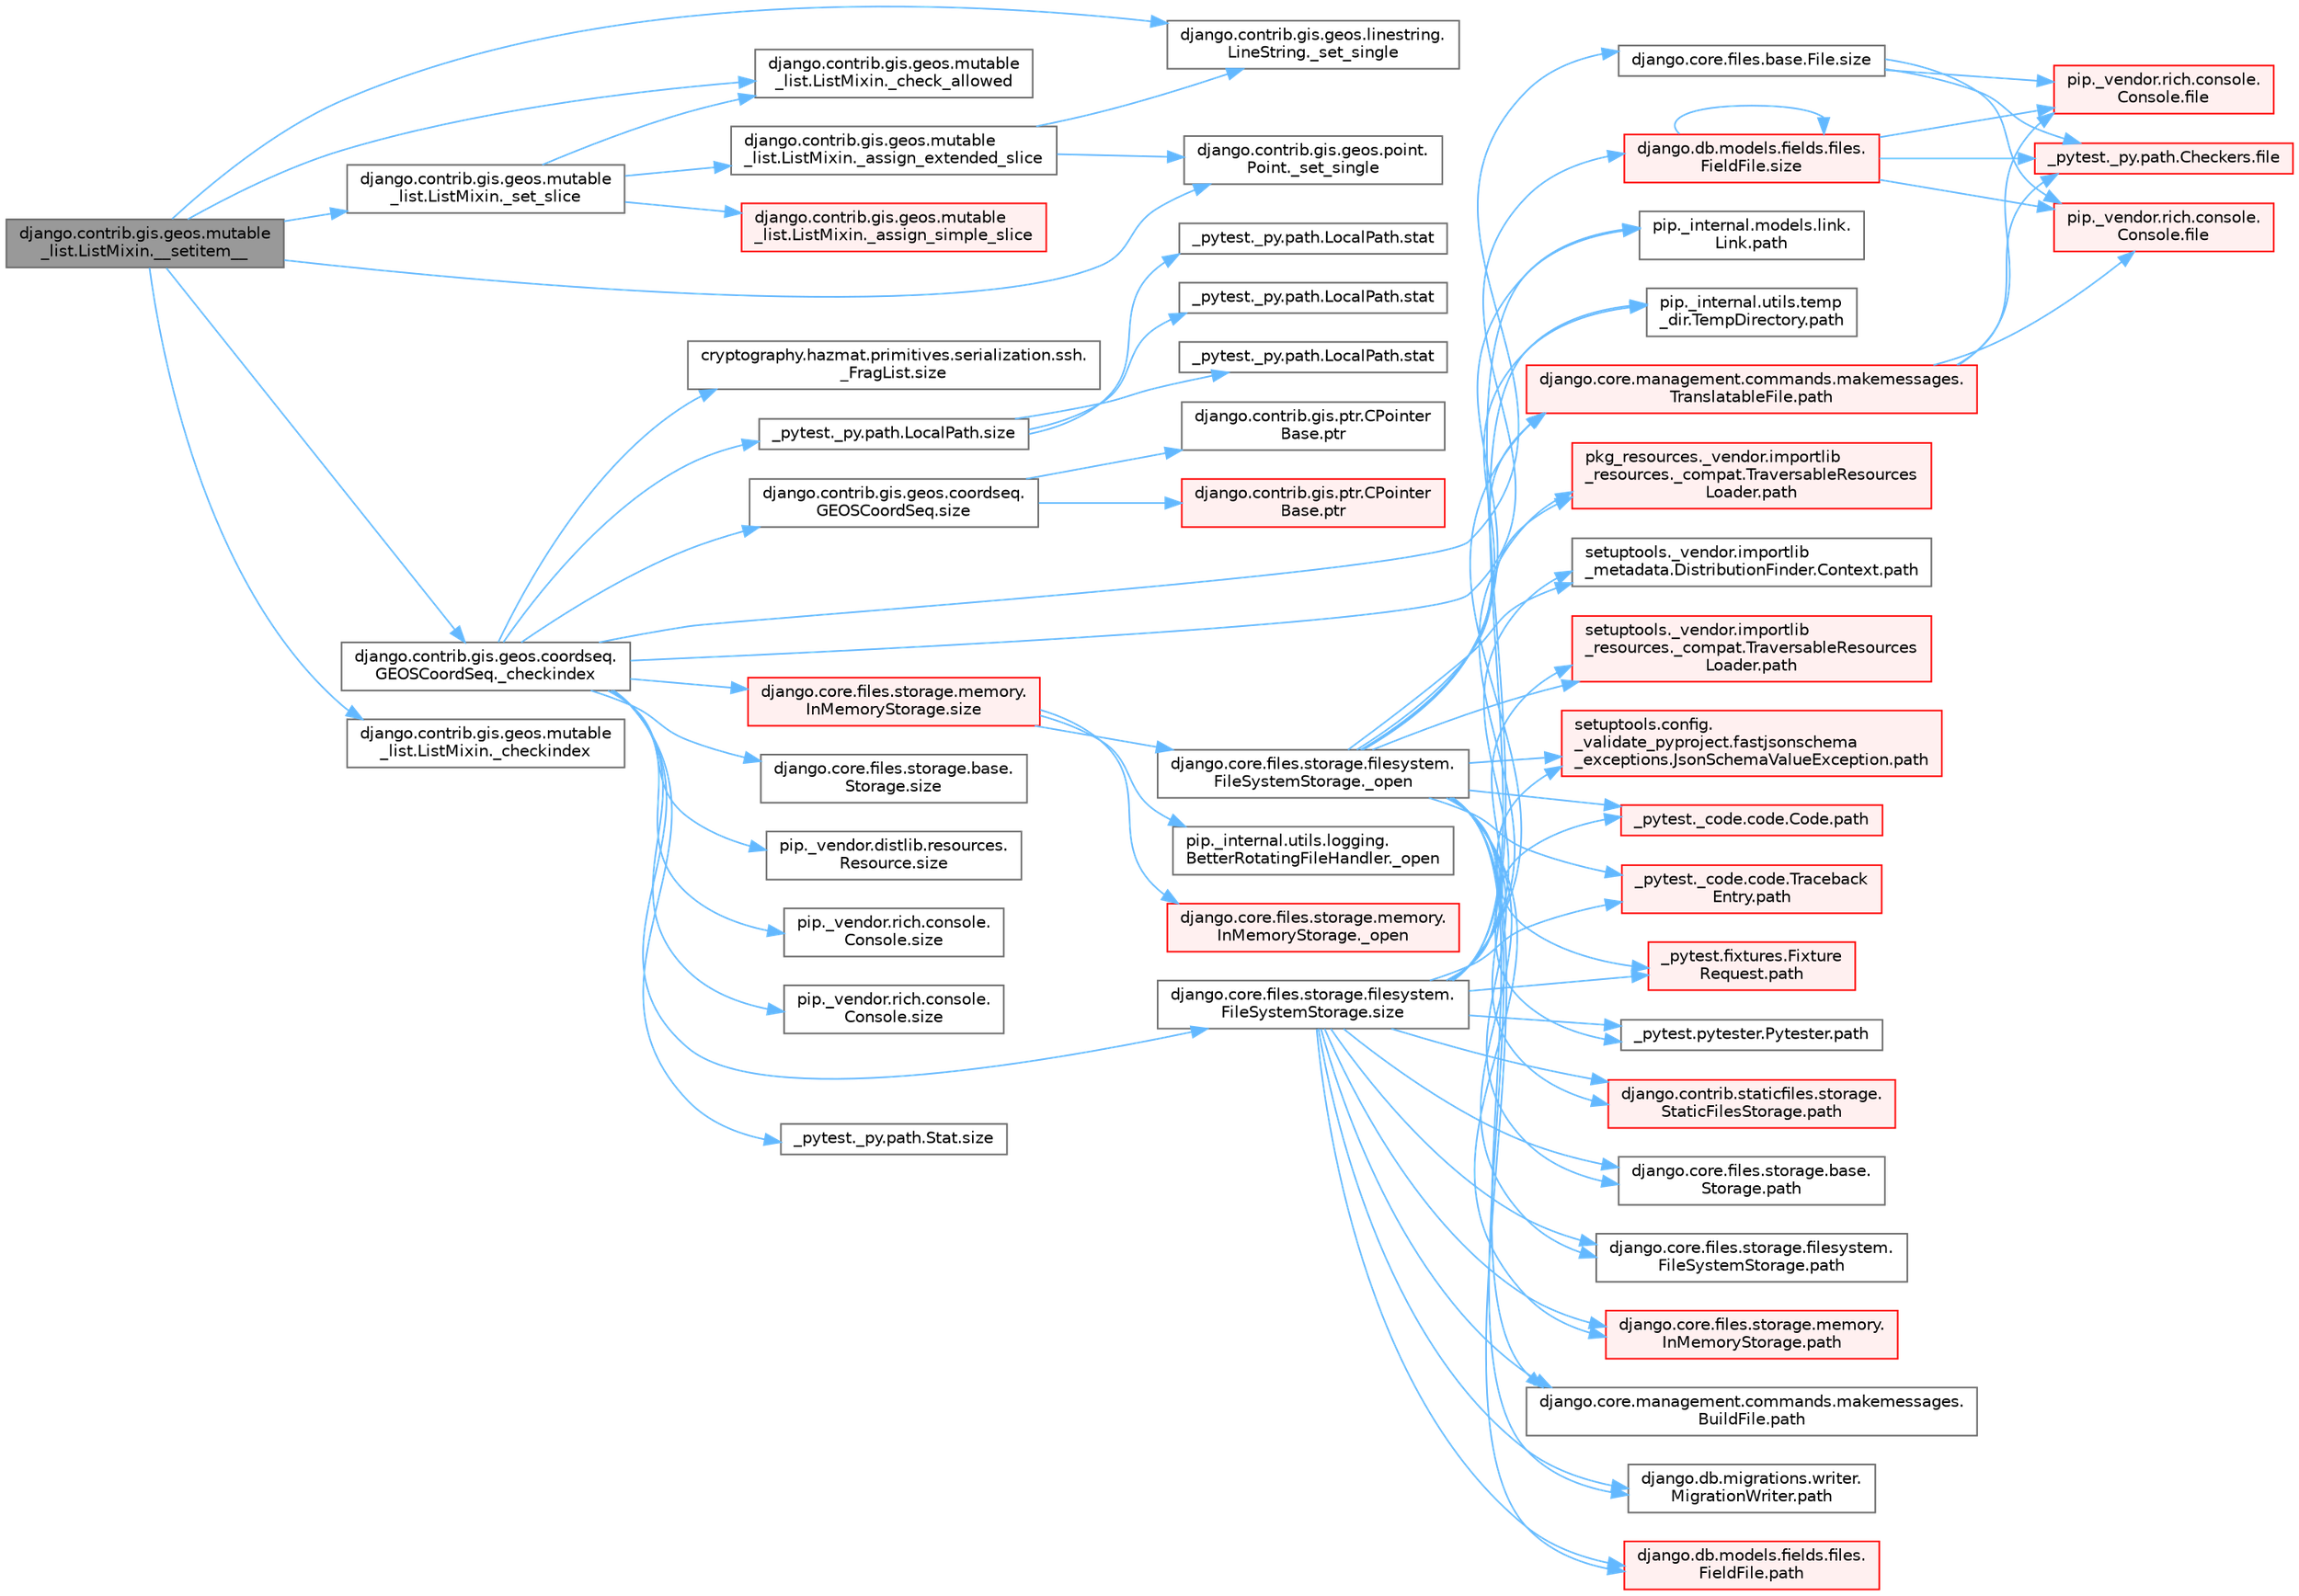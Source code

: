 digraph "django.contrib.gis.geos.mutable_list.ListMixin.__setitem__"
{
 // LATEX_PDF_SIZE
  bgcolor="transparent";
  edge [fontname=Helvetica,fontsize=10,labelfontname=Helvetica,labelfontsize=10];
  node [fontname=Helvetica,fontsize=10,shape=box,height=0.2,width=0.4];
  rankdir="LR";
  Node1 [id="Node000001",label="django.contrib.gis.geos.mutable\l_list.ListMixin.__setitem__",height=0.2,width=0.4,color="gray40", fillcolor="grey60", style="filled", fontcolor="black",tooltip=" "];
  Node1 -> Node2 [id="edge1_Node000001_Node000002",color="steelblue1",style="solid",tooltip=" "];
  Node2 [id="Node000002",label="django.contrib.gis.geos.mutable\l_list.ListMixin._check_allowed",height=0.2,width=0.4,color="grey40", fillcolor="white", style="filled",URL="$classdjango_1_1contrib_1_1gis_1_1geos_1_1mutable__list_1_1_list_mixin.html#a62d8b6160aade03dfe3205ead4693b51",tooltip=" "];
  Node1 -> Node3 [id="edge2_Node000001_Node000003",color="steelblue1",style="solid",tooltip=" "];
  Node3 [id="Node000003",label="django.contrib.gis.geos.coordseq.\lGEOSCoordSeq._checkindex",height=0.2,width=0.4,color="grey40", fillcolor="white", style="filled",URL="$classdjango_1_1contrib_1_1gis_1_1geos_1_1coordseq_1_1_g_e_o_s_coord_seq.html#a76e93e44dd2aa42a576be1200e364bf4",tooltip=" "];
  Node3 -> Node4 [id="edge3_Node000003_Node000004",color="steelblue1",style="solid",tooltip=" "];
  Node4 [id="Node000004",label="_pytest._py.path.LocalPath.size",height=0.2,width=0.4,color="grey40", fillcolor="white", style="filled",URL="$class__pytest_1_1__py_1_1path_1_1_local_path.html#a01312293d7ed99c7153402aa1c228012",tooltip=" "];
  Node4 -> Node5 [id="edge4_Node000004_Node000005",color="steelblue1",style="solid",tooltip=" "];
  Node5 [id="Node000005",label="_pytest._py.path.LocalPath.stat",height=0.2,width=0.4,color="grey40", fillcolor="white", style="filled",URL="$class__pytest_1_1__py_1_1path_1_1_local_path.html#a145ecd9c3ed3cd34920b230208085c2c",tooltip=" "];
  Node4 -> Node6 [id="edge5_Node000004_Node000006",color="steelblue1",style="solid",tooltip=" "];
  Node6 [id="Node000006",label="_pytest._py.path.LocalPath.stat",height=0.2,width=0.4,color="grey40", fillcolor="white", style="filled",URL="$class__pytest_1_1__py_1_1path_1_1_local_path.html#a9154d645f61377b8d03ec6dc645b748e",tooltip=" "];
  Node4 -> Node7 [id="edge6_Node000004_Node000007",color="steelblue1",style="solid",tooltip=" "];
  Node7 [id="Node000007",label="_pytest._py.path.LocalPath.stat",height=0.2,width=0.4,color="grey40", fillcolor="white", style="filled",URL="$class__pytest_1_1__py_1_1path_1_1_local_path.html#af160fd9c49c4eaf2024f17cea3a726a8",tooltip=" "];
  Node3 -> Node8 [id="edge7_Node000003_Node000008",color="steelblue1",style="solid",tooltip=" "];
  Node8 [id="Node000008",label="_pytest._py.path.Stat.size",height=0.2,width=0.4,color="grey40", fillcolor="white", style="filled",URL="$class__pytest_1_1__py_1_1path_1_1_stat.html#a206ba7bd29fc72352b3af66d7a7aafef",tooltip=" "];
  Node3 -> Node9 [id="edge8_Node000003_Node000009",color="steelblue1",style="solid",tooltip=" "];
  Node9 [id="Node000009",label="cryptography.hazmat.primitives.serialization.ssh.\l_FragList.size",height=0.2,width=0.4,color="grey40", fillcolor="white", style="filled",URL="$classcryptography_1_1hazmat_1_1primitives_1_1serialization_1_1ssh_1_1___frag_list.html#a7e9d0a2bab129dc613ec19fe73f24252",tooltip=" "];
  Node3 -> Node10 [id="edge9_Node000003_Node000010",color="steelblue1",style="solid",tooltip=" "];
  Node10 [id="Node000010",label="django.contrib.gis.geos.coordseq.\lGEOSCoordSeq.size",height=0.2,width=0.4,color="grey40", fillcolor="white", style="filled",URL="$classdjango_1_1contrib_1_1gis_1_1geos_1_1coordseq_1_1_g_e_o_s_coord_seq.html#a918c80def6f7235c7da41e8aaf614fa6",tooltip=" "];
  Node10 -> Node11 [id="edge10_Node000010_Node000011",color="steelblue1",style="solid",tooltip=" "];
  Node11 [id="Node000011",label="django.contrib.gis.ptr.CPointer\lBase.ptr",height=0.2,width=0.4,color="red", fillcolor="#FFF0F0", style="filled",URL="$classdjango_1_1contrib_1_1gis_1_1ptr_1_1_c_pointer_base.html#a55873c889d27c42497c5a832c24e041b",tooltip=" "];
  Node10 -> Node13 [id="edge11_Node000010_Node000013",color="steelblue1",style="solid",tooltip=" "];
  Node13 [id="Node000013",label="django.contrib.gis.ptr.CPointer\lBase.ptr",height=0.2,width=0.4,color="grey40", fillcolor="white", style="filled",URL="$classdjango_1_1contrib_1_1gis_1_1ptr_1_1_c_pointer_base.html#a73d2e45828ab4d985549c571852996fa",tooltip=" "];
  Node3 -> Node14 [id="edge12_Node000003_Node000014",color="steelblue1",style="solid",tooltip=" "];
  Node14 [id="Node000014",label="django.core.files.base.File.size",height=0.2,width=0.4,color="grey40", fillcolor="white", style="filled",URL="$classdjango_1_1core_1_1files_1_1base_1_1_file.html#abe624c2bbb9a5c895e8d99ec7de4fd3d",tooltip=" "];
  Node14 -> Node15 [id="edge13_Node000014_Node000015",color="steelblue1",style="solid",tooltip=" "];
  Node15 [id="Node000015",label="_pytest._py.path.Checkers.file",height=0.2,width=0.4,color="red", fillcolor="#FFF0F0", style="filled",URL="$class__pytest_1_1__py_1_1path_1_1_checkers.html#a53705ca38cbf2fb29d34914af4b5003d",tooltip=" "];
  Node14 -> Node17 [id="edge14_Node000014_Node000017",color="steelblue1",style="solid",tooltip=" "];
  Node17 [id="Node000017",label="pip._vendor.rich.console.\lConsole.file",height=0.2,width=0.4,color="red", fillcolor="#FFF0F0", style="filled",URL="$classpip_1_1__vendor_1_1rich_1_1console_1_1_console.html#af37c1c8bfe4a9b4dcd3b0ff2d14357bf",tooltip=" "];
  Node14 -> Node21 [id="edge15_Node000014_Node000021",color="steelblue1",style="solid",tooltip=" "];
  Node21 [id="Node000021",label="pip._vendor.rich.console.\lConsole.file",height=0.2,width=0.4,color="red", fillcolor="#FFF0F0", style="filled",URL="$classpip_1_1__vendor_1_1rich_1_1console_1_1_console.html#aeea14249658b94049a5be89c15fd5bc1",tooltip=" "];
  Node3 -> Node22 [id="edge16_Node000003_Node000022",color="steelblue1",style="solid",tooltip=" "];
  Node22 [id="Node000022",label="django.core.files.storage.base.\lStorage.size",height=0.2,width=0.4,color="grey40", fillcolor="white", style="filled",URL="$classdjango_1_1core_1_1files_1_1storage_1_1base_1_1_storage.html#a135bb0f4147e20b20d038cdc2304dd78",tooltip=" "];
  Node3 -> Node23 [id="edge17_Node000003_Node000023",color="steelblue1",style="solid",tooltip=" "];
  Node23 [id="Node000023",label="django.core.files.storage.filesystem.\lFileSystemStorage.size",height=0.2,width=0.4,color="grey40", fillcolor="white", style="filled",URL="$classdjango_1_1core_1_1files_1_1storage_1_1filesystem_1_1_file_system_storage.html#a6e5dbaebdedc839f8a2869922a7181de",tooltip=" "];
  Node23 -> Node24 [id="edge18_Node000023_Node000024",color="steelblue1",style="solid",tooltip=" "];
  Node24 [id="Node000024",label="_pytest._code.code.Code.path",height=0.2,width=0.4,color="red", fillcolor="#FFF0F0", style="filled",URL="$class__pytest_1_1__code_1_1code_1_1_code.html#a1dae55e90750fe77c7517f806a14d864",tooltip=" "];
  Node23 -> Node35 [id="edge19_Node000023_Node000035",color="steelblue1",style="solid",tooltip=" "];
  Node35 [id="Node000035",label="_pytest._code.code.Traceback\lEntry.path",height=0.2,width=0.4,color="red", fillcolor="#FFF0F0", style="filled",URL="$class__pytest_1_1__code_1_1code_1_1_traceback_entry.html#a5a88b9ae4623733566450a9e7d8387c0",tooltip=" "];
  Node23 -> Node37 [id="edge20_Node000023_Node000037",color="steelblue1",style="solid",tooltip=" "];
  Node37 [id="Node000037",label="_pytest.fixtures.Fixture\lRequest.path",height=0.2,width=0.4,color="red", fillcolor="#FFF0F0", style="filled",URL="$class__pytest_1_1fixtures_1_1_fixture_request.html#a6f6db59812d121b54cd67d5e434e1451",tooltip=" "];
  Node23 -> Node43 [id="edge21_Node000023_Node000043",color="steelblue1",style="solid",tooltip=" "];
  Node43 [id="Node000043",label="_pytest.pytester.Pytester.path",height=0.2,width=0.4,color="grey40", fillcolor="white", style="filled",URL="$class__pytest_1_1pytester_1_1_pytester.html#a403c804f74a87f5e5705774fa896cc1f",tooltip=" "];
  Node23 -> Node44 [id="edge22_Node000023_Node000044",color="steelblue1",style="solid",tooltip=" "];
  Node44 [id="Node000044",label="django.contrib.staticfiles.storage.\lStaticFilesStorage.path",height=0.2,width=0.4,color="red", fillcolor="#FFF0F0", style="filled",URL="$classdjango_1_1contrib_1_1staticfiles_1_1storage_1_1_static_files_storage.html#a4e96cc92fbde7423d1b74f3a50fc0bf6",tooltip=" "];
  Node23 -> Node481 [id="edge23_Node000023_Node000481",color="steelblue1",style="solid",tooltip=" "];
  Node481 [id="Node000481",label="django.core.files.storage.base.\lStorage.path",height=0.2,width=0.4,color="grey40", fillcolor="white", style="filled",URL="$classdjango_1_1core_1_1files_1_1storage_1_1base_1_1_storage.html#a9be8d49a55131dbbab2c5fd57f7e772c",tooltip=" "];
  Node23 -> Node482 [id="edge24_Node000023_Node000482",color="steelblue1",style="solid",tooltip=" "];
  Node482 [id="Node000482",label="django.core.files.storage.filesystem.\lFileSystemStorage.path",height=0.2,width=0.4,color="grey40", fillcolor="white", style="filled",URL="$classdjango_1_1core_1_1files_1_1storage_1_1filesystem_1_1_file_system_storage.html#abf8a7e88eedec3e1b2ea965cc0858d17",tooltip=" "];
  Node23 -> Node483 [id="edge25_Node000023_Node000483",color="steelblue1",style="solid",tooltip=" "];
  Node483 [id="Node000483",label="django.core.files.storage.memory.\lInMemoryStorage.path",height=0.2,width=0.4,color="red", fillcolor="#FFF0F0", style="filled",URL="$classdjango_1_1core_1_1files_1_1storage_1_1memory_1_1_in_memory_storage.html#a466c8e28fd11839318d2e4454b8ef89f",tooltip=" "];
  Node23 -> Node487 [id="edge26_Node000023_Node000487",color="steelblue1",style="solid",tooltip=" "];
  Node487 [id="Node000487",label="django.core.management.commands.makemessages.\lBuildFile.path",height=0.2,width=0.4,color="grey40", fillcolor="white", style="filled",URL="$classdjango_1_1core_1_1management_1_1commands_1_1makemessages_1_1_build_file.html#ac06388718e902543bc00a7c6565105fc",tooltip=" "];
  Node23 -> Node488 [id="edge27_Node000023_Node000488",color="steelblue1",style="solid",tooltip=" "];
  Node488 [id="Node000488",label="django.core.management.commands.makemessages.\lTranslatableFile.path",height=0.2,width=0.4,color="red", fillcolor="#FFF0F0", style="filled",URL="$classdjango_1_1core_1_1management_1_1commands_1_1makemessages_1_1_translatable_file.html#ad851d5e6b8a65f5915ccfd4a30fb8026",tooltip=" "];
  Node488 -> Node15 [id="edge28_Node000488_Node000015",color="steelblue1",style="solid",tooltip=" "];
  Node488 -> Node17 [id="edge29_Node000488_Node000017",color="steelblue1",style="solid",tooltip=" "];
  Node488 -> Node21 [id="edge30_Node000488_Node000021",color="steelblue1",style="solid",tooltip=" "];
  Node23 -> Node489 [id="edge31_Node000023_Node000489",color="steelblue1",style="solid",tooltip=" "];
  Node489 [id="Node000489",label="django.db.migrations.writer.\lMigrationWriter.path",height=0.2,width=0.4,color="grey40", fillcolor="white", style="filled",URL="$classdjango_1_1db_1_1migrations_1_1writer_1_1_migration_writer.html#a45469d67e8f80996c982470d36136184",tooltip=" "];
  Node23 -> Node490 [id="edge32_Node000023_Node000490",color="steelblue1",style="solid",tooltip=" "];
  Node490 [id="Node000490",label="django.db.models.fields.files.\lFieldFile.path",height=0.2,width=0.4,color="red", fillcolor="#FFF0F0", style="filled",URL="$classdjango_1_1db_1_1models_1_1fields_1_1files_1_1_field_file.html#ae91c4ed0643fb9bd8959d0db8eb44f80",tooltip=" "];
  Node23 -> Node586 [id="edge33_Node000023_Node000586",color="steelblue1",style="solid",tooltip=" "];
  Node586 [id="Node000586",label="pip._internal.models.link.\lLink.path",height=0.2,width=0.4,color="grey40", fillcolor="white", style="filled",URL="$classpip_1_1__internal_1_1models_1_1link_1_1_link.html#a30f454216dcb615e3ed986238490f180",tooltip=" "];
  Node23 -> Node587 [id="edge34_Node000023_Node000587",color="steelblue1",style="solid",tooltip=" "];
  Node587 [id="Node000587",label="pip._internal.utils.temp\l_dir.TempDirectory.path",height=0.2,width=0.4,color="grey40", fillcolor="white", style="filled",URL="$classpip_1_1__internal_1_1utils_1_1temp__dir_1_1_temp_directory.html#afe6b2d95c070c6570957de5696ff3a6e",tooltip=" "];
  Node23 -> Node588 [id="edge35_Node000023_Node000588",color="steelblue1",style="solid",tooltip=" "];
  Node588 [id="Node000588",label="pkg_resources._vendor.importlib\l_resources._compat.TraversableResources\lLoader.path",height=0.2,width=0.4,color="red", fillcolor="#FFF0F0", style="filled",URL="$classpkg__resources_1_1__vendor_1_1importlib__resources_1_1__compat_1_1_traversable_resources_loader.html#acfc17872a53cbe02f6c34eda2bb162f2",tooltip=" "];
  Node23 -> Node590 [id="edge36_Node000023_Node000590",color="steelblue1",style="solid",tooltip=" "];
  Node590 [id="Node000590",label="setuptools._vendor.importlib\l_metadata.DistributionFinder.Context.path",height=0.2,width=0.4,color="grey40", fillcolor="white", style="filled",URL="$classsetuptools_1_1__vendor_1_1importlib__metadata_1_1_distribution_finder_1_1_context.html#a84a429ddce40738ea5c0edb53799ee8d",tooltip=" "];
  Node23 -> Node591 [id="edge37_Node000023_Node000591",color="steelblue1",style="solid",tooltip=" "];
  Node591 [id="Node000591",label="setuptools._vendor.importlib\l_resources._compat.TraversableResources\lLoader.path",height=0.2,width=0.4,color="red", fillcolor="#FFF0F0", style="filled",URL="$classsetuptools_1_1__vendor_1_1importlib__resources_1_1__compat_1_1_traversable_resources_loader.html#a9b9cf5b6723d48f7a779b6ae71d53699",tooltip=" "];
  Node23 -> Node592 [id="edge38_Node000023_Node000592",color="steelblue1",style="solid",tooltip=" "];
  Node592 [id="Node000592",label="setuptools.config.\l_validate_pyproject.fastjsonschema\l_exceptions.JsonSchemaValueException.path",height=0.2,width=0.4,color="red", fillcolor="#FFF0F0", style="filled",URL="$classsetuptools_1_1config_1_1__validate__pyproject_1_1fastjsonschema__exceptions_1_1_json_schema_value_exception.html#a59179b3d1dc16c7087530bbc10bcf857",tooltip=" "];
  Node3 -> Node1813 [id="edge39_Node000003_Node001813",color="steelblue1",style="solid",tooltip=" "];
  Node1813 [id="Node001813",label="django.core.files.storage.memory.\lInMemoryStorage.size",height=0.2,width=0.4,color="red", fillcolor="#FFF0F0", style="filled",URL="$classdjango_1_1core_1_1files_1_1storage_1_1memory_1_1_in_memory_storage.html#ac6691324035626377fb3989472a673be",tooltip=" "];
  Node1813 -> Node480 [id="edge40_Node001813_Node000480",color="steelblue1",style="solid",tooltip=" "];
  Node480 [id="Node000480",label="django.core.files.storage.filesystem.\lFileSystemStorage._open",height=0.2,width=0.4,color="grey40", fillcolor="white", style="filled",URL="$classdjango_1_1core_1_1files_1_1storage_1_1filesystem_1_1_file_system_storage.html#ae445f45c773bb251ff7fe2250623a527",tooltip=" "];
  Node480 -> Node24 [id="edge41_Node000480_Node000024",color="steelblue1",style="solid",tooltip=" "];
  Node480 -> Node35 [id="edge42_Node000480_Node000035",color="steelblue1",style="solid",tooltip=" "];
  Node480 -> Node37 [id="edge43_Node000480_Node000037",color="steelblue1",style="solid",tooltip=" "];
  Node480 -> Node43 [id="edge44_Node000480_Node000043",color="steelblue1",style="solid",tooltip=" "];
  Node480 -> Node44 [id="edge45_Node000480_Node000044",color="steelblue1",style="solid",tooltip=" "];
  Node480 -> Node481 [id="edge46_Node000480_Node000481",color="steelblue1",style="solid",tooltip=" "];
  Node480 -> Node482 [id="edge47_Node000480_Node000482",color="steelblue1",style="solid",tooltip=" "];
  Node480 -> Node483 [id="edge48_Node000480_Node000483",color="steelblue1",style="solid",tooltip=" "];
  Node480 -> Node487 [id="edge49_Node000480_Node000487",color="steelblue1",style="solid",tooltip=" "];
  Node480 -> Node488 [id="edge50_Node000480_Node000488",color="steelblue1",style="solid",tooltip=" "];
  Node480 -> Node489 [id="edge51_Node000480_Node000489",color="steelblue1",style="solid",tooltip=" "];
  Node480 -> Node490 [id="edge52_Node000480_Node000490",color="steelblue1",style="solid",tooltip=" "];
  Node480 -> Node586 [id="edge53_Node000480_Node000586",color="steelblue1",style="solid",tooltip=" "];
  Node480 -> Node587 [id="edge54_Node000480_Node000587",color="steelblue1",style="solid",tooltip=" "];
  Node480 -> Node588 [id="edge55_Node000480_Node000588",color="steelblue1",style="solid",tooltip=" "];
  Node480 -> Node590 [id="edge56_Node000480_Node000590",color="steelblue1",style="solid",tooltip=" "];
  Node480 -> Node591 [id="edge57_Node000480_Node000591",color="steelblue1",style="solid",tooltip=" "];
  Node480 -> Node592 [id="edge58_Node000480_Node000592",color="steelblue1",style="solid",tooltip=" "];
  Node1813 -> Node1814 [id="edge59_Node001813_Node001814",color="steelblue1",style="solid",tooltip=" "];
  Node1814 [id="Node001814",label="django.core.files.storage.memory.\lInMemoryStorage._open",height=0.2,width=0.4,color="red", fillcolor="#FFF0F0", style="filled",URL="$classdjango_1_1core_1_1files_1_1storage_1_1memory_1_1_in_memory_storage.html#a231590e7e3409983dc531aeb9708daeb",tooltip=" "];
  Node1813 -> Node1826 [id="edge60_Node001813_Node001826",color="steelblue1",style="solid",tooltip=" "];
  Node1826 [id="Node001826",label="pip._internal.utils.logging.\lBetterRotatingFileHandler._open",height=0.2,width=0.4,color="grey40", fillcolor="white", style="filled",URL="$classpip_1_1__internal_1_1utils_1_1logging_1_1_better_rotating_file_handler.html#a8278365da0e76c96156783f3abec969b",tooltip=" "];
  Node3 -> Node1828 [id="edge61_Node000003_Node001828",color="steelblue1",style="solid",tooltip=" "];
  Node1828 [id="Node001828",label="django.db.models.fields.files.\lFieldFile.size",height=0.2,width=0.4,color="red", fillcolor="#FFF0F0", style="filled",URL="$classdjango_1_1db_1_1models_1_1fields_1_1files_1_1_field_file.html#aea23a57308858c3cbc573c67f2ab9b74",tooltip=" "];
  Node1828 -> Node15 [id="edge62_Node001828_Node000015",color="steelblue1",style="solid",tooltip=" "];
  Node1828 -> Node17 [id="edge63_Node001828_Node000017",color="steelblue1",style="solid",tooltip=" "];
  Node1828 -> Node21 [id="edge64_Node001828_Node000021",color="steelblue1",style="solid",tooltip=" "];
  Node1828 -> Node1828 [id="edge65_Node001828_Node001828",color="steelblue1",style="solid",tooltip=" "];
  Node3 -> Node1829 [id="edge66_Node000003_Node001829",color="steelblue1",style="solid",tooltip=" "];
  Node1829 [id="Node001829",label="pip._vendor.distlib.resources.\lResource.size",height=0.2,width=0.4,color="grey40", fillcolor="white", style="filled",URL="$classpip_1_1__vendor_1_1distlib_1_1resources_1_1_resource.html#a65a294bc884a9f006d465df4a7be732d",tooltip=" "];
  Node3 -> Node1830 [id="edge67_Node000003_Node001830",color="steelblue1",style="solid",tooltip=" "];
  Node1830 [id="Node001830",label="pip._vendor.rich.console.\lConsole.size",height=0.2,width=0.4,color="grey40", fillcolor="white", style="filled",URL="$classpip_1_1__vendor_1_1rich_1_1console_1_1_console.html#a51e25cd9881c627f959a35e7623b81db",tooltip=" "];
  Node3 -> Node1831 [id="edge68_Node000003_Node001831",color="steelblue1",style="solid",tooltip=" "];
  Node1831 [id="Node001831",label="pip._vendor.rich.console.\lConsole.size",height=0.2,width=0.4,color="grey40", fillcolor="white", style="filled",URL="$classpip_1_1__vendor_1_1rich_1_1console_1_1_console.html#ae882677fb24c61ad973112e90fadafa7",tooltip=" "];
  Node1 -> Node1734 [id="edge69_Node000001_Node001734",color="steelblue1",style="solid",tooltip=" "];
  Node1734 [id="Node001734",label="django.contrib.gis.geos.mutable\l_list.ListMixin._checkindex",height=0.2,width=0.4,color="grey40", fillcolor="white", style="filled",URL="$classdjango_1_1contrib_1_1gis_1_1geos_1_1mutable__list_1_1_list_mixin.html#a9f2d009e7ea8c5402a89cd61f1a6e181",tooltip=" "];
  Node1 -> Node4527 [id="edge70_Node000001_Node004527",color="steelblue1",style="solid",tooltip=" "];
  Node4527 [id="Node004527",label="django.contrib.gis.geos.linestring.\lLineString._set_single",height=0.2,width=0.4,color="grey40", fillcolor="white", style="filled",URL="$classdjango_1_1contrib_1_1gis_1_1geos_1_1linestring_1_1_line_string.html#a8d7b2f211a57820e74b01625c6ebfa24",tooltip=" "];
  Node1 -> Node4528 [id="edge71_Node000001_Node004528",color="steelblue1",style="solid",tooltip=" "];
  Node4528 [id="Node004528",label="django.contrib.gis.geos.point.\lPoint._set_single",height=0.2,width=0.4,color="grey40", fillcolor="white", style="filled",URL="$classdjango_1_1contrib_1_1gis_1_1geos_1_1point_1_1_point.html#a88946ea75a4ada6b2961cb609f64990b",tooltip=" "];
  Node1 -> Node4529 [id="edge72_Node000001_Node004529",color="steelblue1",style="solid",tooltip=" "];
  Node4529 [id="Node004529",label="django.contrib.gis.geos.mutable\l_list.ListMixin._set_slice",height=0.2,width=0.4,color="grey40", fillcolor="white", style="filled",URL="$classdjango_1_1contrib_1_1gis_1_1geos_1_1mutable__list_1_1_list_mixin.html#a3ef31227b3d196b1d03edf1e901eeb37",tooltip=" "];
  Node4529 -> Node4530 [id="edge73_Node004529_Node004530",color="steelblue1",style="solid",tooltip=" "];
  Node4530 [id="Node004530",label="django.contrib.gis.geos.mutable\l_list.ListMixin._assign_extended_slice",height=0.2,width=0.4,color="grey40", fillcolor="white", style="filled",URL="$classdjango_1_1contrib_1_1gis_1_1geos_1_1mutable__list_1_1_list_mixin.html#a3dda3849bcbd9e0a591add7a3fbae8ca",tooltip=" "];
  Node4530 -> Node4527 [id="edge74_Node004530_Node004527",color="steelblue1",style="solid",tooltip=" "];
  Node4530 -> Node4528 [id="edge75_Node004530_Node004528",color="steelblue1",style="solid",tooltip=" "];
  Node4529 -> Node4531 [id="edge76_Node004529_Node004531",color="steelblue1",style="solid",tooltip=" "];
  Node4531 [id="Node004531",label="django.contrib.gis.geos.mutable\l_list.ListMixin._assign_simple_slice",height=0.2,width=0.4,color="red", fillcolor="#FFF0F0", style="filled",URL="$classdjango_1_1contrib_1_1gis_1_1geos_1_1mutable__list_1_1_list_mixin.html#a9302de2e3e9fc02145fb6668b67e0c46",tooltip=" "];
  Node4529 -> Node2 [id="edge77_Node004529_Node000002",color="steelblue1",style="solid",tooltip=" "];
}
